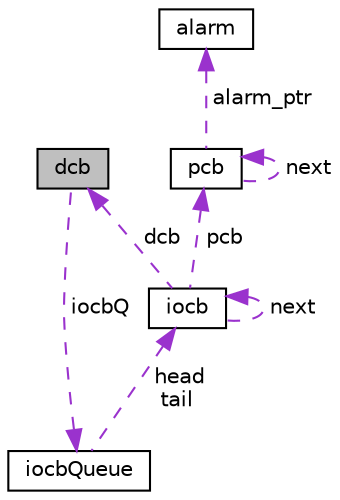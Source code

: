 digraph "dcb"
{
 // LATEX_PDF_SIZE
  edge [fontname="Helvetica",fontsize="10",labelfontname="Helvetica",labelfontsize="10"];
  node [fontname="Helvetica",fontsize="10",shape=record];
  Node1 [label="dcb",height=0.2,width=0.4,color="black", fillcolor="grey75", style="filled", fontcolor="black",tooltip=" "];
  Node2 -> Node1 [dir="back",color="darkorchid3",fontsize="10",style="dashed",label=" iocbQ" ,fontname="Helvetica"];
  Node2 [label="iocbQueue",height=0.2,width=0.4,color="black", fillcolor="white", style="filled",URL="$structiocbQueue.html",tooltip=" "];
  Node3 -> Node2 [dir="back",color="darkorchid3",fontsize="10",style="dashed",label=" head\ntail" ,fontname="Helvetica"];
  Node3 [label="iocb",height=0.2,width=0.4,color="black", fillcolor="white", style="filled",URL="$structiocb.html",tooltip=" "];
  Node3 -> Node3 [dir="back",color="darkorchid3",fontsize="10",style="dashed",label=" next" ,fontname="Helvetica"];
  Node4 -> Node3 [dir="back",color="darkorchid3",fontsize="10",style="dashed",label=" pcb" ,fontname="Helvetica"];
  Node4 [label="pcb",height=0.2,width=0.4,color="black", fillcolor="white", style="filled",URL="$structpcb.html",tooltip=" "];
  Node4 -> Node4 [dir="back",color="darkorchid3",fontsize="10",style="dashed",label=" next" ,fontname="Helvetica"];
  Node5 -> Node4 [dir="back",color="darkorchid3",fontsize="10",style="dashed",label=" alarm_ptr" ,fontname="Helvetica"];
  Node5 [label="alarm",height=0.2,width=0.4,color="black", fillcolor="white", style="filled",URL="$structalarm.html",tooltip=" "];
  Node1 -> Node3 [dir="back",color="darkorchid3",fontsize="10",style="dashed",label=" dcb" ,fontname="Helvetica"];
}
